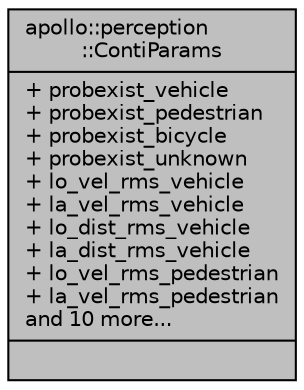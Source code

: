 digraph "apollo::perception::ContiParams"
{
  edge [fontname="Helvetica",fontsize="10",labelfontname="Helvetica",labelfontsize="10"];
  node [fontname="Helvetica",fontsize="10",shape=record];
  Node1 [label="{apollo::perception\l::ContiParams\n|+ probexist_vehicle\l+ probexist_pedestrian\l+ probexist_bicycle\l+ probexist_unknown\l+ lo_vel_rms_vehicle\l+ la_vel_rms_vehicle\l+ lo_dist_rms_vehicle\l+ la_dist_rms_vehicle\l+ lo_vel_rms_pedestrian\l+ la_vel_rms_pedestrian\land 10 more...\l|}",height=0.2,width=0.4,color="black", fillcolor="grey75", style="filled" fontcolor="black"];
}
